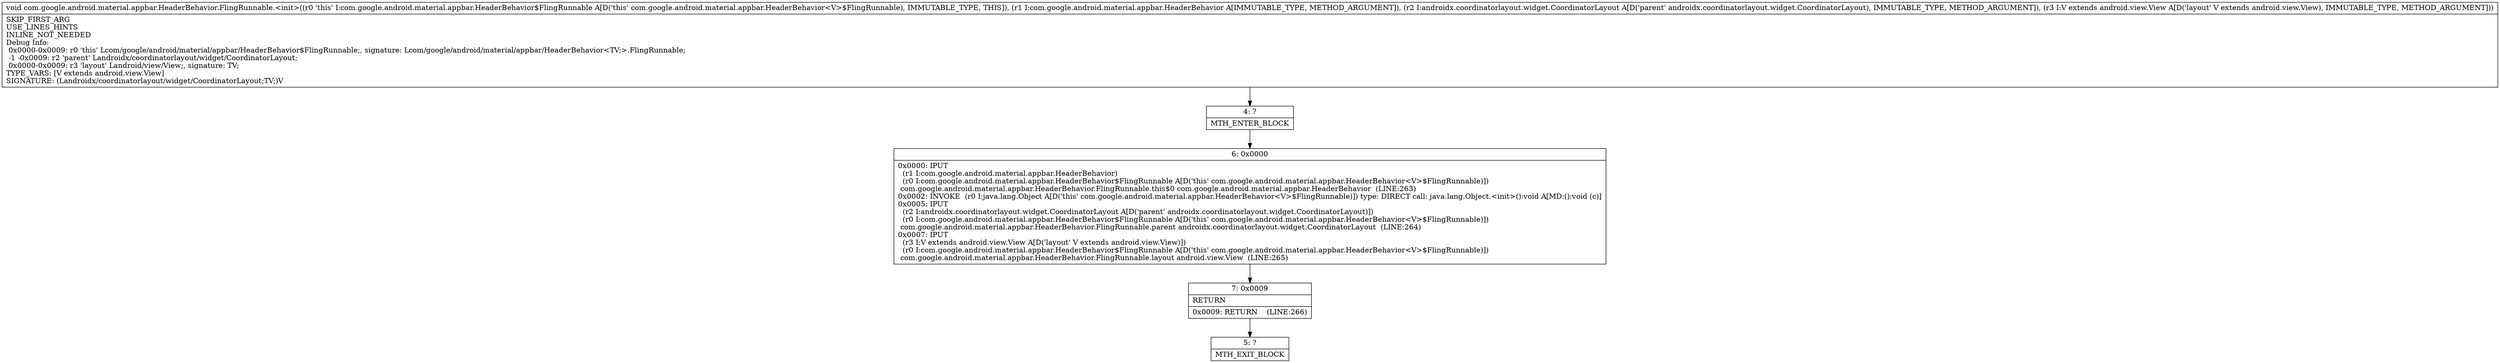 digraph "CFG forcom.google.android.material.appbar.HeaderBehavior.FlingRunnable.\<init\>(Lcom\/google\/android\/material\/appbar\/HeaderBehavior;Landroidx\/coordinatorlayout\/widget\/CoordinatorLayout;Landroid\/view\/View;)V" {
Node_4 [shape=record,label="{4\:\ ?|MTH_ENTER_BLOCK\l}"];
Node_6 [shape=record,label="{6\:\ 0x0000|0x0000: IPUT  \l  (r1 I:com.google.android.material.appbar.HeaderBehavior)\l  (r0 I:com.google.android.material.appbar.HeaderBehavior$FlingRunnable A[D('this' com.google.android.material.appbar.HeaderBehavior\<V\>$FlingRunnable)])\l com.google.android.material.appbar.HeaderBehavior.FlingRunnable.this$0 com.google.android.material.appbar.HeaderBehavior  (LINE:263)\l0x0002: INVOKE  (r0 I:java.lang.Object A[D('this' com.google.android.material.appbar.HeaderBehavior\<V\>$FlingRunnable)]) type: DIRECT call: java.lang.Object.\<init\>():void A[MD:():void (c)]\l0x0005: IPUT  \l  (r2 I:androidx.coordinatorlayout.widget.CoordinatorLayout A[D('parent' androidx.coordinatorlayout.widget.CoordinatorLayout)])\l  (r0 I:com.google.android.material.appbar.HeaderBehavior$FlingRunnable A[D('this' com.google.android.material.appbar.HeaderBehavior\<V\>$FlingRunnable)])\l com.google.android.material.appbar.HeaderBehavior.FlingRunnable.parent androidx.coordinatorlayout.widget.CoordinatorLayout  (LINE:264)\l0x0007: IPUT  \l  (r3 I:V extends android.view.View A[D('layout' V extends android.view.View)])\l  (r0 I:com.google.android.material.appbar.HeaderBehavior$FlingRunnable A[D('this' com.google.android.material.appbar.HeaderBehavior\<V\>$FlingRunnable)])\l com.google.android.material.appbar.HeaderBehavior.FlingRunnable.layout android.view.View  (LINE:265)\l}"];
Node_7 [shape=record,label="{7\:\ 0x0009|RETURN\l|0x0009: RETURN    (LINE:266)\l}"];
Node_5 [shape=record,label="{5\:\ ?|MTH_EXIT_BLOCK\l}"];
MethodNode[shape=record,label="{void com.google.android.material.appbar.HeaderBehavior.FlingRunnable.\<init\>((r0 'this' I:com.google.android.material.appbar.HeaderBehavior$FlingRunnable A[D('this' com.google.android.material.appbar.HeaderBehavior\<V\>$FlingRunnable), IMMUTABLE_TYPE, THIS]), (r1 I:com.google.android.material.appbar.HeaderBehavior A[IMMUTABLE_TYPE, METHOD_ARGUMENT]), (r2 I:androidx.coordinatorlayout.widget.CoordinatorLayout A[D('parent' androidx.coordinatorlayout.widget.CoordinatorLayout), IMMUTABLE_TYPE, METHOD_ARGUMENT]), (r3 I:V extends android.view.View A[D('layout' V extends android.view.View), IMMUTABLE_TYPE, METHOD_ARGUMENT]))  | SKIP_FIRST_ARG\lUSE_LINES_HINTS\lINLINE_NOT_NEEDED\lDebug Info:\l  0x0000\-0x0009: r0 'this' Lcom\/google\/android\/material\/appbar\/HeaderBehavior$FlingRunnable;, signature: Lcom\/google\/android\/material\/appbar\/HeaderBehavior\<TV;\>.FlingRunnable;\l  \-1 \-0x0009: r2 'parent' Landroidx\/coordinatorlayout\/widget\/CoordinatorLayout;\l  0x0000\-0x0009: r3 'layout' Landroid\/view\/View;, signature: TV;\lTYPE_VARS: [V extends android.view.View]\lSIGNATURE: (Landroidx\/coordinatorlayout\/widget\/CoordinatorLayout;TV;)V\l}"];
MethodNode -> Node_4;Node_4 -> Node_6;
Node_6 -> Node_7;
Node_7 -> Node_5;
}

